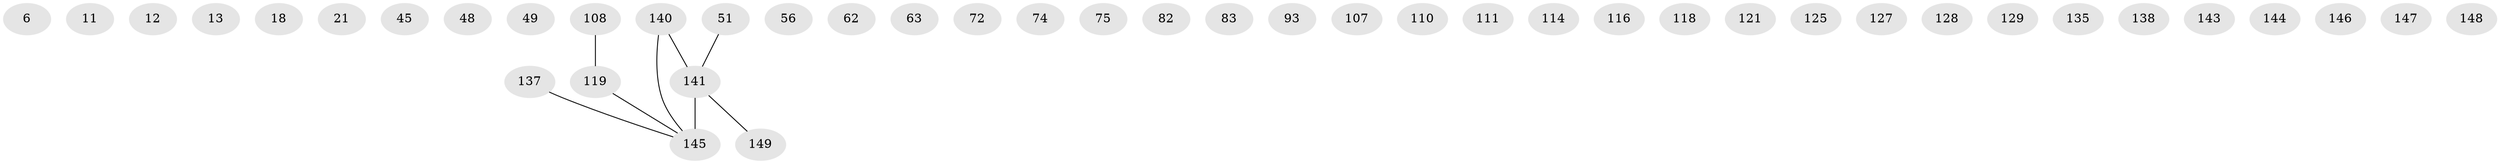 // original degree distribution, {1: 0.2684563758389262, 2: 0.28187919463087246, 3: 0.1476510067114094, 0: 0.18791946308724833, 4: 0.0738255033557047, 5: 0.040268456375838924}
// Generated by graph-tools (version 1.1) at 2025/44/03/04/25 21:44:04]
// undirected, 44 vertices, 8 edges
graph export_dot {
graph [start="1"]
  node [color=gray90,style=filled];
  6;
  11;
  12;
  13;
  18;
  21;
  45;
  48;
  49;
  51;
  56;
  62;
  63;
  72;
  74;
  75;
  82;
  83;
  93;
  107;
  108 [super="+103"];
  110;
  111 [super="+73"];
  114;
  116 [super="+66"];
  118;
  119 [super="+61+85"];
  121 [super="+80"];
  125 [super="+46"];
  127;
  128;
  129 [super="+90"];
  135;
  137 [super="+126"];
  138;
  140 [super="+120+102+97"];
  141 [super="+41+104+89+130+133+139"];
  143 [super="+28+91+117"];
  144 [super="+5+36+52+70+112"];
  145 [super="+44+15+29+38+39+134+55+58+142+113"];
  146 [super="+65"];
  147;
  148;
  149;
  51 -- 141;
  108 -- 119 [weight=2];
  119 -- 145 [weight=2];
  137 -- 145;
  140 -- 141 [weight=3];
  140 -- 145 [weight=3];
  141 -- 149;
  141 -- 145 [weight=11];
}
